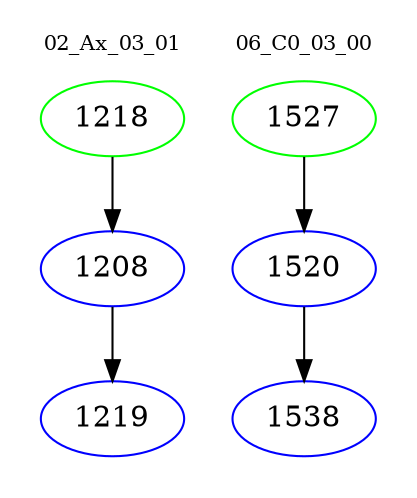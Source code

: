 digraph{
subgraph cluster_0 {
color = white
label = "02_Ax_03_01";
fontsize=10;
T0_1218 [label="1218", color="green"]
T0_1218 -> T0_1208 [color="black"]
T0_1208 [label="1208", color="blue"]
T0_1208 -> T0_1219 [color="black"]
T0_1219 [label="1219", color="blue"]
}
subgraph cluster_1 {
color = white
label = "06_C0_03_00";
fontsize=10;
T1_1527 [label="1527", color="green"]
T1_1527 -> T1_1520 [color="black"]
T1_1520 [label="1520", color="blue"]
T1_1520 -> T1_1538 [color="black"]
T1_1538 [label="1538", color="blue"]
}
}

